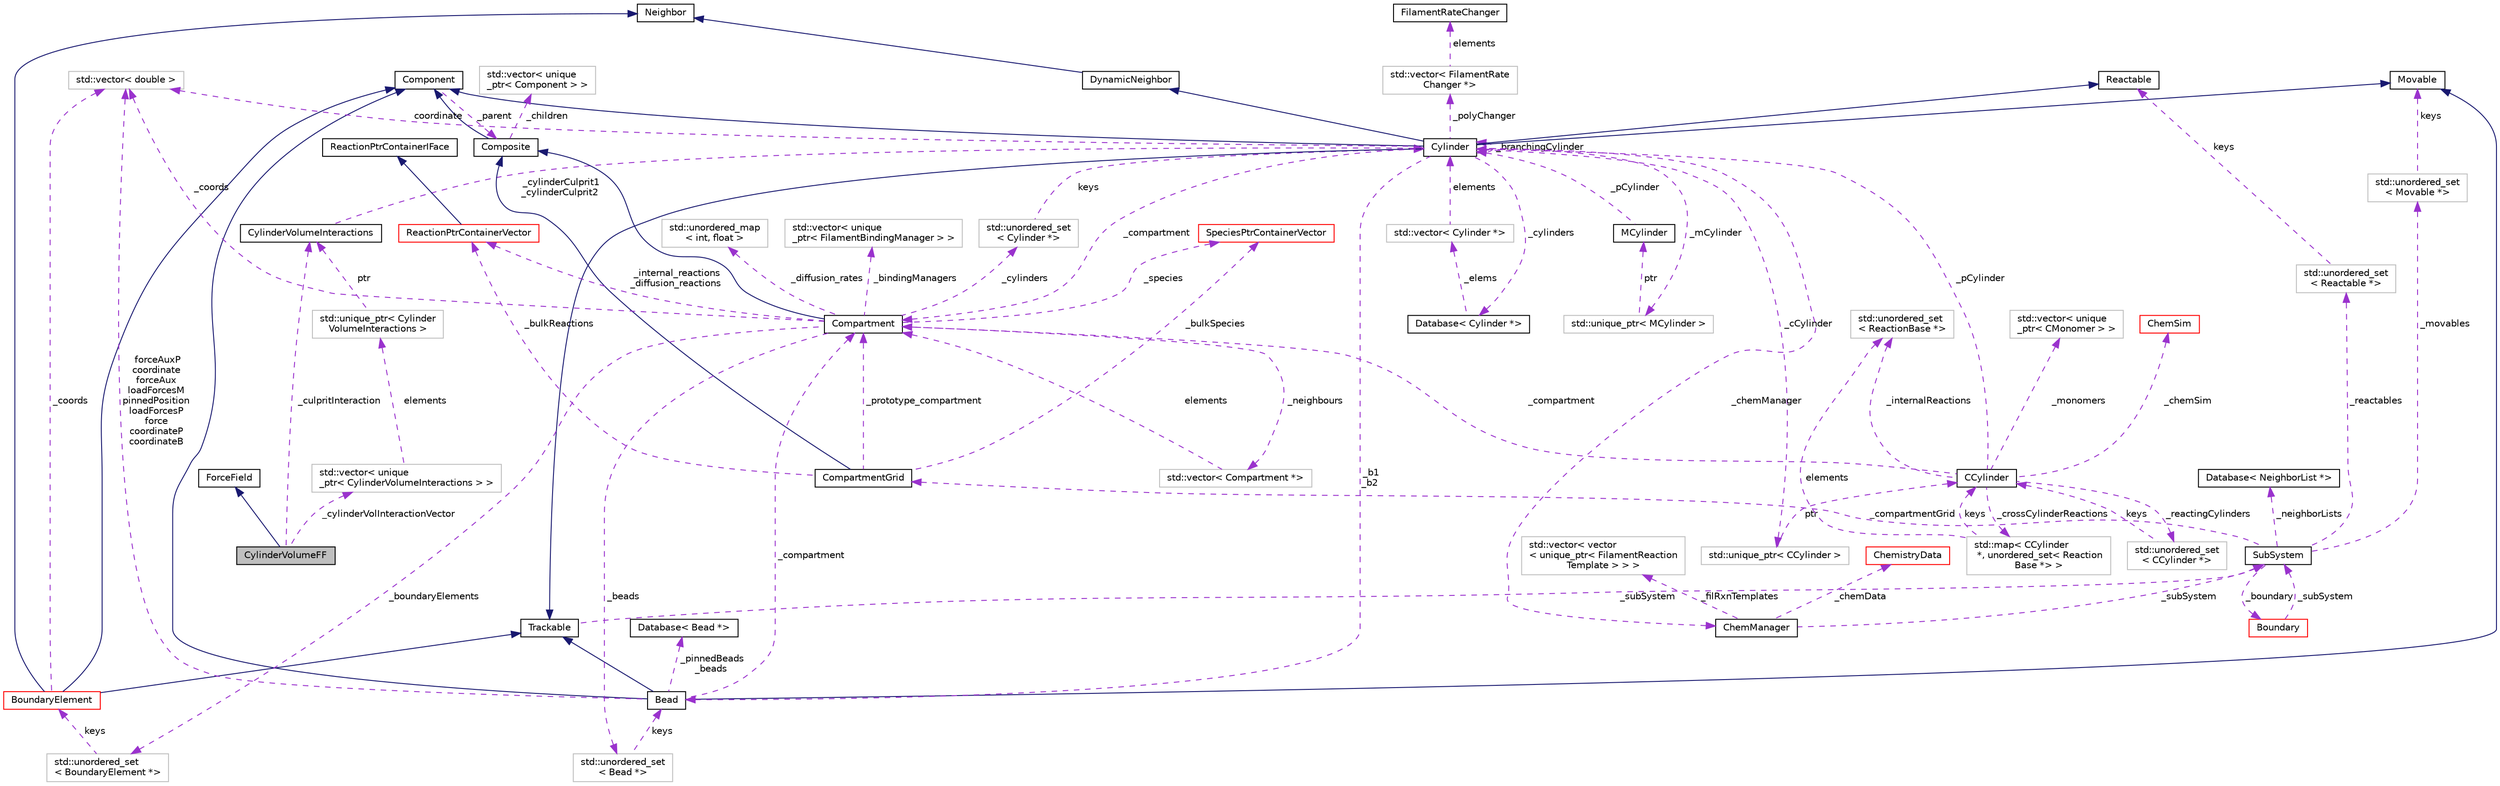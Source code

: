 digraph "CylinderVolumeFF"
{
 // INTERACTIVE_SVG=YES
  edge [fontname="Helvetica",fontsize="10",labelfontname="Helvetica",labelfontsize="10"];
  node [fontname="Helvetica",fontsize="10",shape=record];
  Node2 [label="CylinderVolumeFF",height=0.2,width=0.4,color="black", fillcolor="grey75", style="filled", fontcolor="black"];
  Node3 -> Node2 [dir="back",color="midnightblue",fontsize="10",style="solid",fontname="Helvetica"];
  Node3 [label="ForceField",height=0.2,width=0.4,color="black", fillcolor="white", style="filled",URL="$classForceField.html",tooltip="An abstract class to represent various force field calculations. "];
  Node4 -> Node2 [dir="back",color="darkorchid3",fontsize="10",style="dashed",label=" _culpritInteraction" ,fontname="Helvetica"];
  Node4 [label="CylinderVolumeInteractions",height=0.2,width=0.4,color="black", fillcolor="white", style="filled",URL="$classCylinderVolumeInteractions.html",tooltip="Represents a volume interaction between Cylinders. "];
  Node5 -> Node4 [dir="back",color="darkorchid3",fontsize="10",style="dashed",label=" _cylinderCulprit1\n_cylinderCulprit2" ,fontname="Helvetica"];
  Node5 [label="Cylinder",height=0.2,width=0.4,color="black", fillcolor="white", style="filled",URL="$classCylinder.html",tooltip="A container to store a MCylinder and CCylinder. "];
  Node6 -> Node5 [dir="back",color="midnightblue",fontsize="10",style="solid",fontname="Helvetica"];
  Node6 [label="Component",height=0.2,width=0.4,color="black", fillcolor="white", style="filled",URL="$classComponent.html",tooltip="The base class for the Composite pattern hieararchy. "];
  Node7 -> Node6 [dir="back",color="darkorchid3",fontsize="10",style="dashed",label=" _parent" ,fontname="Helvetica"];
  Node7 [label="Composite",height=0.2,width=0.4,color="black", fillcolor="white", style="filled",URL="$classComposite.html",tooltip="The aggregating class for the Composite pattern. "];
  Node6 -> Node7 [dir="back",color="midnightblue",fontsize="10",style="solid",fontname="Helvetica"];
  Node8 -> Node7 [dir="back",color="darkorchid3",fontsize="10",style="dashed",label=" _children" ,fontname="Helvetica"];
  Node8 [label="std::vector\< unique\l_ptr\< Component \> \>",height=0.2,width=0.4,color="grey75", fillcolor="white", style="filled"];
  Node10 -> Node5 [dir="back",color="midnightblue",fontsize="10",style="solid",fontname="Helvetica"];
  Node10 [label="Trackable",height=0.2,width=0.4,color="black", fillcolor="white", style="filled",URL="$classTrackable.html",tooltip="An abstract base class for a trackable object in the SubSystem. "];
  Node11 -> Node10 [dir="back",color="darkorchid3",fontsize="10",style="dashed",label=" _subSystem" ,fontname="Helvetica"];
  Node11 [label="SubSystem",height=0.2,width=0.4,color="black", fillcolor="white", style="filled",URL="$classSubSystem.html",tooltip="Manages all Movables and Reactables. "];
  Node12 -> Node11 [dir="back",color="darkorchid3",fontsize="10",style="dashed",label=" _movables" ,fontname="Helvetica"];
  Node12 [label="std::unordered_set\l\< Movable *\>",height=0.2,width=0.4,color="grey75", fillcolor="white", style="filled"];
  Node13 -> Node12 [dir="back",color="darkorchid3",fontsize="10",style="dashed",label=" keys" ,fontname="Helvetica"];
  Node13 [label="Movable",height=0.2,width=0.4,color="black", fillcolor="white", style="filled",URL="$classMovable.html",tooltip="An abstract base class for a movable element in the SubSystem. "];
  Node14 -> Node11 [dir="back",color="darkorchid3",fontsize="10",style="dashed",label=" _reactables" ,fontname="Helvetica"];
  Node14 [label="std::unordered_set\l\< Reactable *\>",height=0.2,width=0.4,color="grey75", fillcolor="white", style="filled"];
  Node15 -> Node14 [dir="back",color="darkorchid3",fontsize="10",style="dashed",label=" keys" ,fontname="Helvetica"];
  Node15 [label="Reactable",height=0.2,width=0.4,color="black", fillcolor="white", style="filled",URL="$classReactable.html",tooltip="An abstract base class for a reactable element in the SubSystem. "];
  Node16 -> Node11 [dir="back",color="darkorchid3",fontsize="10",style="dashed",label=" _boundary" ,fontname="Helvetica"];
  Node16 [label="Boundary",height=0.2,width=0.4,color="red", fillcolor="white", style="filled",URL="$classBoundary.html",tooltip="To store all BoundarySurfaces that are in the SubSystem. "];
  Node11 -> Node16 [dir="back",color="darkorchid3",fontsize="10",style="dashed",label=" _subSystem" ,fontname="Helvetica"];
  Node26 -> Node11 [dir="back",color="darkorchid3",fontsize="10",style="dashed",label=" _compartmentGrid" ,fontname="Helvetica"];
  Node26 [label="CompartmentGrid",height=0.2,width=0.4,color="black", fillcolor="white", style="filled",URL="$classCompartmentGrid.html",tooltip="A simple n-dimensional grid of Compartment objects. "];
  Node7 -> Node26 [dir="back",color="midnightblue",fontsize="10",style="solid",fontname="Helvetica"];
  Node27 -> Node26 [dir="back",color="darkorchid3",fontsize="10",style="dashed",label=" _prototype_compartment" ,fontname="Helvetica"];
  Node27 [label="Compartment",height=0.2,width=0.4,color="black", fillcolor="white", style="filled",URL="$classCompartment.html",tooltip="A container or holding Species and Reactions. "];
  Node7 -> Node27 [dir="back",color="midnightblue",fontsize="10",style="solid",fontname="Helvetica"];
  Node28 -> Node27 [dir="back",color="darkorchid3",fontsize="10",style="dashed",label=" _beads" ,fontname="Helvetica"];
  Node28 [label="std::unordered_set\l\< Bead *\>",height=0.2,width=0.4,color="grey75", fillcolor="white", style="filled"];
  Node29 -> Node28 [dir="back",color="darkorchid3",fontsize="10",style="dashed",label=" keys" ,fontname="Helvetica"];
  Node29 [label="Bead",height=0.2,width=0.4,color="black", fillcolor="white", style="filled",URL="$classBead.html",tooltip="Represents a single coordinate between Cylinders, and holds forces needed for mechanical equilibratio..."];
  Node6 -> Node29 [dir="back",color="midnightblue",fontsize="10",style="solid",fontname="Helvetica"];
  Node10 -> Node29 [dir="back",color="midnightblue",fontsize="10",style="solid",fontname="Helvetica"];
  Node13 -> Node29 [dir="back",color="midnightblue",fontsize="10",style="solid",fontname="Helvetica"];
  Node27 -> Node29 [dir="back",color="darkorchid3",fontsize="10",style="dashed",label=" _compartment" ,fontname="Helvetica"];
  Node30 -> Node29 [dir="back",color="darkorchid3",fontsize="10",style="dashed",label=" _pinnedBeads\n_beads" ,fontname="Helvetica"];
  Node30 [label="Database\< Bead *\>",height=0.2,width=0.4,color="black", fillcolor="white", style="filled",URL="$classDatabase.html"];
  Node25 -> Node29 [dir="back",color="darkorchid3",fontsize="10",style="dashed",label=" forceAuxP\ncoordinate\nforceAux\nloadForcesM\npinnedPosition\nloadForcesP\nforce\ncoordinateP\ncoordinateB" ,fontname="Helvetica"];
  Node25 [label="std::vector\< double \>",height=0.2,width=0.4,color="grey75", fillcolor="white", style="filled"];
  Node31 -> Node27 [dir="back",color="darkorchid3",fontsize="10",style="dashed",label=" _neighbours" ,fontname="Helvetica"];
  Node31 [label="std::vector\< Compartment *\>",height=0.2,width=0.4,color="grey75", fillcolor="white", style="filled"];
  Node27 -> Node31 [dir="back",color="darkorchid3",fontsize="10",style="dashed",label=" elements" ,fontname="Helvetica"];
  Node32 -> Node27 [dir="back",color="darkorchid3",fontsize="10",style="dashed",label=" _cylinders" ,fontname="Helvetica"];
  Node32 [label="std::unordered_set\l\< Cylinder *\>",height=0.2,width=0.4,color="grey75", fillcolor="white", style="filled"];
  Node5 -> Node32 [dir="back",color="darkorchid3",fontsize="10",style="dashed",label=" keys" ,fontname="Helvetica"];
  Node33 -> Node27 [dir="back",color="darkorchid3",fontsize="10",style="dashed",label=" _boundaryElements" ,fontname="Helvetica"];
  Node33 [label="std::unordered_set\l\< BoundaryElement *\>",height=0.2,width=0.4,color="grey75", fillcolor="white", style="filled"];
  Node22 -> Node33 [dir="back",color="darkorchid3",fontsize="10",style="dashed",label=" keys" ,fontname="Helvetica"];
  Node22 [label="BoundaryElement",height=0.2,width=0.4,color="red", fillcolor="white", style="filled",URL="$classBoundaryElement.html",tooltip="Represents an element of a BoundarySurface. "];
  Node6 -> Node22 [dir="back",color="midnightblue",fontsize="10",style="solid",fontname="Helvetica"];
  Node10 -> Node22 [dir="back",color="midnightblue",fontsize="10",style="solid",fontname="Helvetica"];
  Node23 -> Node22 [dir="back",color="midnightblue",fontsize="10",style="solid",fontname="Helvetica"];
  Node23 [label="Neighbor",height=0.2,width=0.4,color="black", fillcolor="white", style="filled",URL="$classNeighbor.html",tooltip="An abstract base class for any element that can be added or removed from a NeighborList statically at..."];
  Node25 -> Node22 [dir="back",color="darkorchid3",fontsize="10",style="dashed",label=" _coords" ,fontname="Helvetica"];
  Node34 -> Node27 [dir="back",color="darkorchid3",fontsize="10",style="dashed",label=" _internal_reactions\n_diffusion_reactions" ,fontname="Helvetica"];
  Node34 [label="ReactionPtrContainerVector",height=0.2,width=0.4,color="red", fillcolor="white", style="filled",URL="$classReactionPtrContainerVector.html",tooltip="A concrete class implementing the ReactionPtrContainerIFace, using vector<unique_ptr<ReactionBase>> a..."];
  Node35 -> Node34 [dir="back",color="midnightblue",fontsize="10",style="solid",fontname="Helvetica"];
  Node35 [label="ReactionPtrContainerIFace",height=0.2,width=0.4,color="black", fillcolor="white", style="filled",URL="$classReactionPtrContainerIFace.html",tooltip="An abstract interface for a container of pointers to reaction objects. "];
  Node57 -> Node27 [dir="back",color="darkorchid3",fontsize="10",style="dashed",label=" _diffusion_rates" ,fontname="Helvetica"];
  Node57 [label="std::unordered_map\l\< int, float \>",height=0.2,width=0.4,color="grey75", fillcolor="white", style="filled"];
  Node25 -> Node27 [dir="back",color="darkorchid3",fontsize="10",style="dashed",label=" _coords" ,fontname="Helvetica"];
  Node58 -> Node27 [dir="back",color="darkorchid3",fontsize="10",style="dashed",label=" _bindingManagers" ,fontname="Helvetica"];
  Node58 [label="std::vector\< unique\l_ptr\< FilamentBindingManager \> \>",height=0.2,width=0.4,color="grey75", fillcolor="white", style="filled"];
  Node63 -> Node27 [dir="back",color="darkorchid3",fontsize="10",style="dashed",label=" _species" ,fontname="Helvetica"];
  Node63 [label="SpeciesPtrContainerVector",height=0.2,width=0.4,color="red", fillcolor="white", style="filled",URL="$classSpeciesPtrContainerVector.html",tooltip="A concrete class implementing the SpeciesPtrContainerIFace, using vector<unique_ptr<Species>> as the ..."];
  Node34 -> Node26 [dir="back",color="darkorchid3",fontsize="10",style="dashed",label=" _bulkReactions" ,fontname="Helvetica"];
  Node63 -> Node26 [dir="back",color="darkorchid3",fontsize="10",style="dashed",label=" _bulkSpecies" ,fontname="Helvetica"];
  Node67 -> Node11 [dir="back",color="darkorchid3",fontsize="10",style="dashed",label=" _neighborLists" ,fontname="Helvetica"];
  Node67 [label="Database\< NeighborList *\>",height=0.2,width=0.4,color="black", fillcolor="white", style="filled",URL="$classDatabase.html"];
  Node13 -> Node5 [dir="back",color="midnightblue",fontsize="10",style="solid",fontname="Helvetica"];
  Node15 -> Node5 [dir="back",color="midnightblue",fontsize="10",style="solid",fontname="Helvetica"];
  Node68 -> Node5 [dir="back",color="midnightblue",fontsize="10",style="solid",fontname="Helvetica"];
  Node68 [label="DynamicNeighbor",height=0.2,width=0.4,color="black", fillcolor="white", style="filled",URL="$classDynamicNeighbor.html",tooltip="An abstract base class for any element that can be added or removed from a NeighborList dynamically a..."];
  Node23 -> Node68 [dir="back",color="midnightblue",fontsize="10",style="solid",fontname="Helvetica"];
  Node5 -> Node5 [dir="back",color="darkorchid3",fontsize="10",style="dashed",label=" _branchingCylinder" ,fontname="Helvetica"];
  Node69 -> Node5 [dir="back",color="darkorchid3",fontsize="10",style="dashed",label=" _polyChanger" ,fontname="Helvetica"];
  Node69 [label="std::vector\< FilamentRate\lChanger *\>",height=0.2,width=0.4,color="grey75", fillcolor="white", style="filled"];
  Node70 -> Node69 [dir="back",color="darkorchid3",fontsize="10",style="dashed",label=" elements" ,fontname="Helvetica"];
  Node70 [label="FilamentRateChanger",height=0.2,width=0.4,color="black", fillcolor="white", style="filled",URL="$classFilamentRateChanger.html",tooltip="Used to change Filament reaction rates based on forces in the network. "];
  Node71 -> Node5 [dir="back",color="darkorchid3",fontsize="10",style="dashed",label=" _cCylinder" ,fontname="Helvetica"];
  Node71 [label="std::unique_ptr\< CCylinder \>",height=0.2,width=0.4,color="grey75", fillcolor="white", style="filled"];
  Node41 -> Node71 [dir="back",color="darkorchid3",fontsize="10",style="dashed",label=" ptr" ,fontname="Helvetica"];
  Node41 [label="CCylinder",height=0.2,width=0.4,color="black", fillcolor="white", style="filled",URL="$classCCylinder.html",tooltip="Holds all CMonomers and Reactions associated with it. "];
  Node42 -> Node41 [dir="back",color="darkorchid3",fontsize="10",style="dashed",label=" _crossCylinderReactions" ,fontname="Helvetica"];
  Node42 [label="std::map\< CCylinder\l *, unordered_set\< Reaction\lBase *\> \>",height=0.2,width=0.4,color="grey75", fillcolor="white", style="filled"];
  Node41 -> Node42 [dir="back",color="darkorchid3",fontsize="10",style="dashed",label=" keys" ,fontname="Helvetica"];
  Node39 -> Node42 [dir="back",color="darkorchid3",fontsize="10",style="dashed",label=" elements" ,fontname="Helvetica"];
  Node39 [label="std::unordered_set\l\< ReactionBase *\>",height=0.2,width=0.4,color="grey75", fillcolor="white", style="filled"];
  Node43 -> Node41 [dir="back",color="darkorchid3",fontsize="10",style="dashed",label=" _monomers" ,fontname="Helvetica"];
  Node43 [label="std::vector\< unique\l_ptr\< CMonomer \> \>",height=0.2,width=0.4,color="grey75", fillcolor="white", style="filled"];
  Node5 -> Node41 [dir="back",color="darkorchid3",fontsize="10",style="dashed",label=" _pCylinder" ,fontname="Helvetica"];
  Node53 -> Node41 [dir="back",color="darkorchid3",fontsize="10",style="dashed",label=" _reactingCylinders" ,fontname="Helvetica"];
  Node53 [label="std::unordered_set\l\< CCylinder *\>",height=0.2,width=0.4,color="grey75", fillcolor="white", style="filled"];
  Node41 -> Node53 [dir="back",color="darkorchid3",fontsize="10",style="dashed",label=" keys" ,fontname="Helvetica"];
  Node27 -> Node41 [dir="back",color="darkorchid3",fontsize="10",style="dashed",label=" _compartment" ,fontname="Helvetica"];
  Node39 -> Node41 [dir="back",color="darkorchid3",fontsize="10",style="dashed",label=" _internalReactions" ,fontname="Helvetica"];
  Node54 -> Node41 [dir="back",color="darkorchid3",fontsize="10",style="dashed",label=" _chemSim" ,fontname="Helvetica"];
  Node54 [label="ChemSim",height=0.2,width=0.4,color="red", fillcolor="white", style="filled",URL="$classChemSim.html",tooltip="Used to manage running a network of chemical reactions. "];
  Node29 -> Node5 [dir="back",color="darkorchid3",fontsize="10",style="dashed",label=" _b1\n_b2" ,fontname="Helvetica"];
  Node72 -> Node5 [dir="back",color="darkorchid3",fontsize="10",style="dashed",label=" _cylinders" ,fontname="Helvetica"];
  Node72 [label="Database\< Cylinder *\>",height=0.2,width=0.4,color="black", fillcolor="white", style="filled",URL="$classDatabase.html"];
  Node73 -> Node72 [dir="back",color="darkorchid3",fontsize="10",style="dashed",label=" _elems" ,fontname="Helvetica"];
  Node73 [label="std::vector\< Cylinder *\>",height=0.2,width=0.4,color="grey75", fillcolor="white", style="filled"];
  Node5 -> Node73 [dir="back",color="darkorchid3",fontsize="10",style="dashed",label=" elements" ,fontname="Helvetica"];
  Node27 -> Node5 [dir="back",color="darkorchid3",fontsize="10",style="dashed",label=" _compartment" ,fontname="Helvetica"];
  Node74 -> Node5 [dir="back",color="darkorchid3",fontsize="10",style="dashed",label=" _chemManager" ,fontname="Helvetica"];
  Node74 [label="ChemManager",height=0.2,width=0.4,color="black", fillcolor="white", style="filled",URL="$classChemManager.html",tooltip="For initailizing chemical reactions based on a specific system. "];
  Node75 -> Node74 [dir="back",color="darkorchid3",fontsize="10",style="dashed",label=" _filRxnTemplates" ,fontname="Helvetica"];
  Node75 [label="std::vector\< vector\l\< unique_ptr\< FilamentReaction\lTemplate \> \> \>",height=0.2,width=0.4,color="grey75", fillcolor="white", style="filled"];
  Node76 -> Node74 [dir="back",color="darkorchid3",fontsize="10",style="dashed",label=" _chemData" ,fontname="Helvetica"];
  Node76 [label="ChemistryData",height=0.2,width=0.4,color="red", fillcolor="white", style="filled",URL="$structChemistryData.html",tooltip="Struct to hold Species and Reaction information. "];
  Node11 -> Node74 [dir="back",color="darkorchid3",fontsize="10",style="dashed",label=" _subSystem" ,fontname="Helvetica"];
  Node86 -> Node5 [dir="back",color="darkorchid3",fontsize="10",style="dashed",label=" _mCylinder" ,fontname="Helvetica"];
  Node86 [label="std::unique_ptr\< MCylinder \>",height=0.2,width=0.4,color="grey75", fillcolor="white", style="filled"];
  Node87 -> Node86 [dir="back",color="darkorchid3",fontsize="10",style="dashed",label=" ptr" ,fontname="Helvetica"];
  Node87 [label="MCylinder",height=0.2,width=0.4,color="black", fillcolor="white", style="filled",URL="$classMCylinder.html",tooltip="Used to hold mechanical properties of a Cylinder. "];
  Node5 -> Node87 [dir="back",color="darkorchid3",fontsize="10",style="dashed",label=" _pCylinder" ,fontname="Helvetica"];
  Node25 -> Node5 [dir="back",color="darkorchid3",fontsize="10",style="dashed",label=" coordinate" ,fontname="Helvetica"];
  Node88 -> Node2 [dir="back",color="darkorchid3",fontsize="10",style="dashed",label=" _cylinderVolInteractionVector" ,fontname="Helvetica"];
  Node88 [label="std::vector\< unique\l_ptr\< CylinderVolumeInteractions \> \>",height=0.2,width=0.4,color="grey75", fillcolor="white", style="filled"];
  Node89 -> Node88 [dir="back",color="darkorchid3",fontsize="10",style="dashed",label=" elements" ,fontname="Helvetica"];
  Node89 [label="std::unique_ptr\< Cylinder\lVolumeInteractions \>",height=0.2,width=0.4,color="grey75", fillcolor="white", style="filled"];
  Node4 -> Node89 [dir="back",color="darkorchid3",fontsize="10",style="dashed",label=" ptr" ,fontname="Helvetica"];
}
